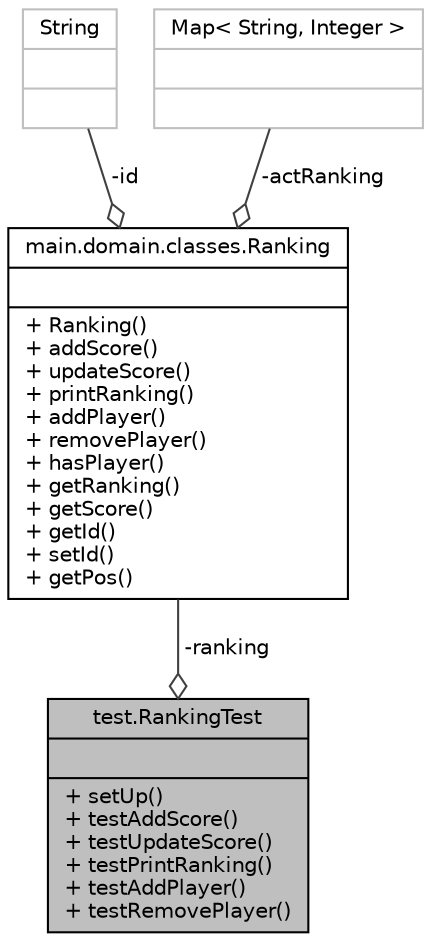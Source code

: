 digraph "test.RankingTest"
{
 // INTERACTIVE_SVG=YES
 // LATEX_PDF_SIZE
  edge [fontname="Helvetica",fontsize="10",labelfontname="Helvetica",labelfontsize="10"];
  node [fontname="Helvetica",fontsize="10",shape=record];
  Node1 [label="{test.RankingTest\n||+ setUp()\l+ testAddScore()\l+ testUpdateScore()\l+ testPrintRanking()\l+ testAddPlayer()\l+ testRemovePlayer()\l}",height=0.2,width=0.4,color="black", fillcolor="grey75", style="filled", fontcolor="black",tooltip=" "];
  Node2 -> Node1 [color="grey25",fontsize="10",style="solid",label=" -ranking" ,arrowhead="odiamond",fontname="Helvetica"];
  Node2 [label="{main.domain.classes.Ranking\n||+ Ranking()\l+ addScore()\l+ updateScore()\l+ printRanking()\l+ addPlayer()\l+ removePlayer()\l+ hasPlayer()\l+ getRanking()\l+ getScore()\l+ getId()\l+ setId()\l+ getPos()\l}",height=0.2,width=0.4,color="black", fillcolor="white", style="filled",URL="$classmain_1_1domain_1_1classes_1_1Ranking.html",tooltip=" "];
  Node3 -> Node2 [color="grey25",fontsize="10",style="solid",label=" -id" ,arrowhead="odiamond",fontname="Helvetica"];
  Node3 [label="{String\n||}",height=0.2,width=0.4,color="grey75", fillcolor="white", style="filled",tooltip=" "];
  Node4 -> Node2 [color="grey25",fontsize="10",style="solid",label=" -actRanking" ,arrowhead="odiamond",fontname="Helvetica"];
  Node4 [label="{Map\< String, Integer \>\n||}",height=0.2,width=0.4,color="grey75", fillcolor="white", style="filled",tooltip=" "];
}
